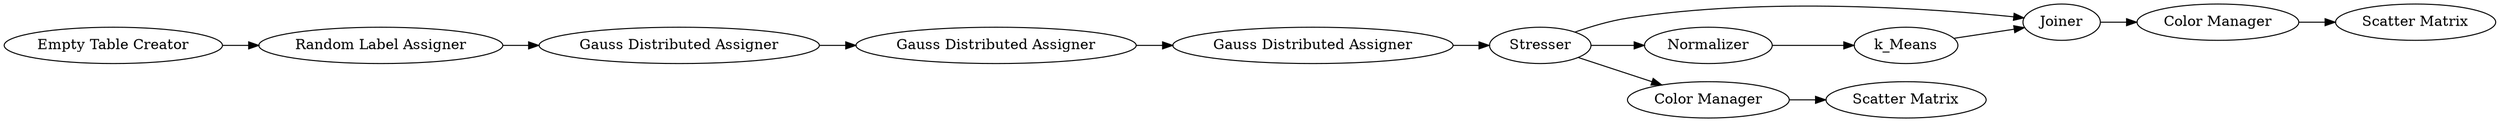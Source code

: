 digraph {
	18 -> 13
	13 -> 15
	17 -> 13
	17 -> 10
	7 -> 17
	4 -> 8
	15 -> 16
	17 -> 4
	10 -> 18
	1 -> 2
	2 -> 3
	6 -> 7
	3 -> 6
	16 [label="Scatter Matrix"]
	13 [label=Joiner]
	1 [label="Empty Table Creator"]
	7 [label="Gauss Distributed Assigner"]
	4 [label="Color Manager"]
	18 [label=k_Means]
	6 [label="Gauss Distributed Assigner"]
	8 [label="Scatter Matrix"]
	15 [label="Color Manager"]
	17 [label=Stresser]
	3 [label="Gauss Distributed Assigner"]
	2 [label="Random Label Assigner"]
	10 [label=Normalizer]
	rankdir=LR
}
